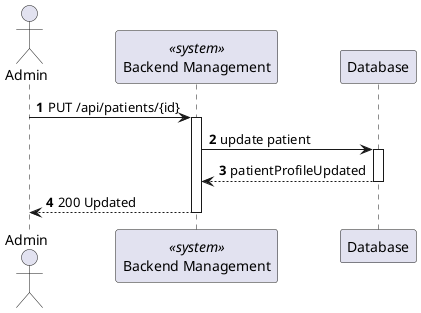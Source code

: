 @startuml PatientProfileUpdate(level3-1)

autonumber
actor Admin as "Admin"
participant BE as "Backend Management" <<system>>
participant DB as "Database"

Admin -> BE : PUT /api/patients/{id}
activate BE

BE -> DB : update patient

activate DB 

DB --> BE : patientProfileUpdated 

deactivate DB 

BE --> Admin : 200 Updated

deactivate BE

@enduml